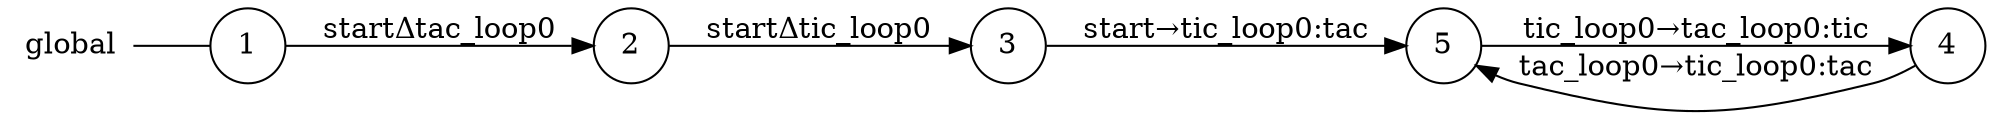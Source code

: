 digraph global {
	rankdir="LR";
	n_0 [label="global", shape="plaintext"];
	n_1 [id="5", shape=circle, label="5"];
	n_2 [id="1", shape=circle, label="1"];
	n_0 -> n_2 [arrowhead=none];
	n_3 [id="2", shape=circle, label="2"];
	n_4 [id="4", shape=circle, label="4"];
	n_5 [id="3", shape=circle, label="3"];

	n_3 -> n_5 [id="[$e|2]", label="startΔtic_loop0"];
	n_4 -> n_1 [id="[$e|0]", label="tac_loop0→tic_loop0:tac"];
	n_2 -> n_3 [id="[$e|1]", label="startΔtac_loop0"];
	n_5 -> n_1 [id="[$e|3]", label="start→tic_loop0:tac"];
	n_1 -> n_4 [id="[$e|4]", label="tic_loop0→tac_loop0:tic"];
}

